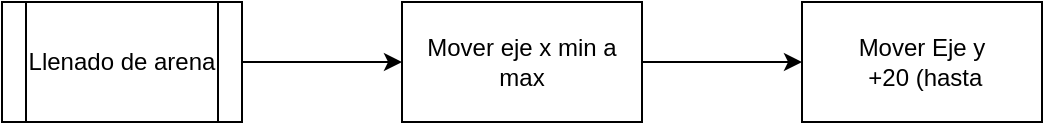 <mxfile version="24.2.7" type="github">
  <diagram name="Page-1" id="2ZAIfkSiM7R4ecjNsEXI">
    <mxGraphModel dx="1434" dy="754" grid="1" gridSize="10" guides="1" tooltips="1" connect="1" arrows="1" fold="1" page="1" pageScale="1" pageWidth="850" pageHeight="1400" math="0" shadow="0">
      <root>
        <mxCell id="0" />
        <mxCell id="1" parent="0" />
        <mxCell id="BktIo1aZDj8u9UEi_q8V-5" value="" style="edgeStyle=orthogonalEdgeStyle;rounded=0;orthogonalLoop=1;jettySize=auto;html=1;" edge="1" parent="1" source="BktIo1aZDj8u9UEi_q8V-1" target="BktIo1aZDj8u9UEi_q8V-4">
          <mxGeometry relative="1" as="geometry" />
        </mxCell>
        <mxCell id="BktIo1aZDj8u9UEi_q8V-1" value="Llenado de arena" style="shape=process;whiteSpace=wrap;html=1;backgroundOutline=1;" vertex="1" parent="1">
          <mxGeometry x="220" y="180" width="120" height="60" as="geometry" />
        </mxCell>
        <mxCell id="BktIo1aZDj8u9UEi_q8V-7" value="" style="edgeStyle=orthogonalEdgeStyle;rounded=0;orthogonalLoop=1;jettySize=auto;html=1;" edge="1" parent="1" source="BktIo1aZDj8u9UEi_q8V-4" target="BktIo1aZDj8u9UEi_q8V-6">
          <mxGeometry relative="1" as="geometry" />
        </mxCell>
        <mxCell id="BktIo1aZDj8u9UEi_q8V-4" value="Mover eje x min a max" style="whiteSpace=wrap;html=1;" vertex="1" parent="1">
          <mxGeometry x="420" y="180" width="120" height="60" as="geometry" />
        </mxCell>
        <mxCell id="BktIo1aZDj8u9UEi_q8V-6" value="&lt;div&gt;Mover Eje y&lt;br&gt;&lt;/div&gt;&amp;nbsp;+20 (hasta " style="whiteSpace=wrap;html=1;" vertex="1" parent="1">
          <mxGeometry x="620" y="180" width="120" height="60" as="geometry" />
        </mxCell>
      </root>
    </mxGraphModel>
  </diagram>
</mxfile>
